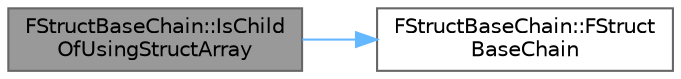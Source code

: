 digraph "FStructBaseChain::IsChildOfUsingStructArray"
{
 // INTERACTIVE_SVG=YES
 // LATEX_PDF_SIZE
  bgcolor="transparent";
  edge [fontname=Helvetica,fontsize=10,labelfontname=Helvetica,labelfontsize=10];
  node [fontname=Helvetica,fontsize=10,shape=box,height=0.2,width=0.4];
  rankdir="LR";
  Node1 [id="Node000001",label="FStructBaseChain::IsChild\lOfUsingStructArray",height=0.2,width=0.4,color="gray40", fillcolor="grey60", style="filled", fontcolor="black",tooltip=" "];
  Node1 -> Node2 [id="edge1_Node000001_Node000002",color="steelblue1",style="solid",tooltip=" "];
  Node2 [id="Node000002",label="FStructBaseChain::FStruct\lBaseChain",height=0.2,width=0.4,color="grey40", fillcolor="white", style="filled",URL="$df/d4c/classFStructBaseChain.html#a2b81265f0742fb71f612b23500504daf",tooltip=" "];
}
